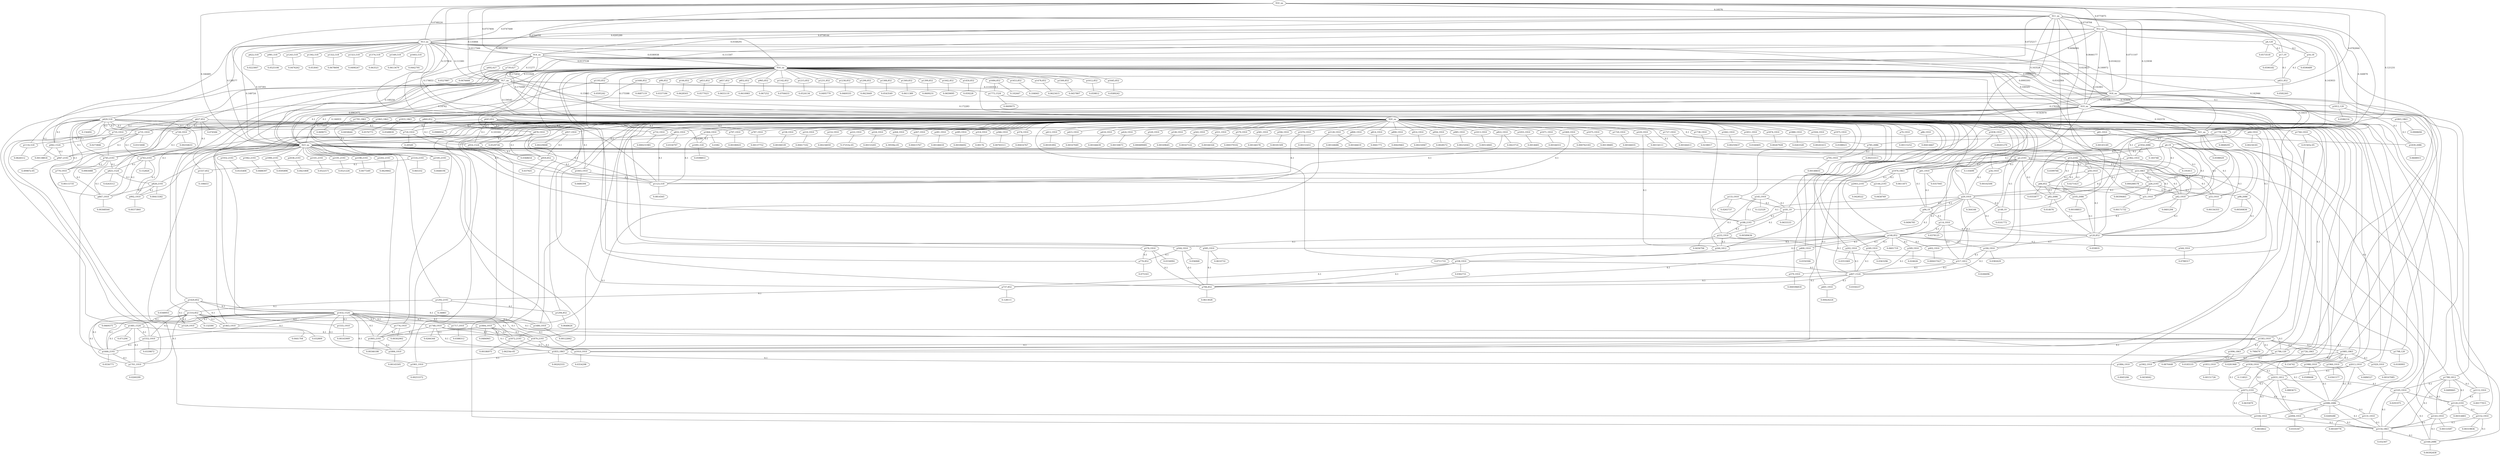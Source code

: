 graph {
	"p0,19" -- "c0"
	"c0" [ label="0.0598029", pos="16.0395,99.7361!"];
	"p0,19" -- "p2,2193" [label="0.1"]
	"p0,19" -- "p13,2193" [label="0.1"]
	"p0,19" -- "p23,1863" [label="0.1"]
	"p0,19" -- "p26,2193" [label="0.1"]
	"p0,19" -- "p29,1910" [label="0.1"]
	"p0,19" -- "p31,1910" [label="0.1"]
	"p0,19" -- "p33,1910" [label="0.1"]
	"p0,19" -- "p42,1910" [label="0.1"]
	"p2,2193" -- "c6"
	"c6" [ label="0.135699", pos="11.4058,97.6792!"];
	"p2,2193" -- "p23,1863" [label="0.1"]
	"p2,2193" -- "p29,1910" [label="0.1"]
	"p2,2193" -- "p31,1910" [label="0.1"]
	"p2,2193" -- "p33,1910" [label="0.1"]
	"p2,2193" -- "p34,1910" [label="0.1"]
	"p2,2193" -- "p42,1910" [label="0.1"]
	"p2,2193" -- "p61,1910" [label="0.1"]
	"p2,2193" -- "p94,19" [label="0.1"]
	"p2,2193" -- "p148,19" [label="0.1"]
	"p4,120" -- "c14"
	"c14" [ label="0.0573518", pos="54.2854,99.4523!"];
	"p4,120" -- "p16,18" [label="0.1"]
	"p4,120" -- "p17,19" [label="0.1"]
	"p13,2193" -- "c20"
	"c20" [ label="0.0399766", pos="17.2754,97.8716!"];
	"p13,2193" -- "p23,1863" [label="0.1"]
	"p13,2193" -- "p31,1910" [label="0.1"]
	"p13,2193" -- "p42,1910" [label="0.1"]
	"p13,2193" -- "p59,1910" [label="0.1"]
	"p13,2193" -- "p66,852" [label="0.1"]
	"p13,2193" -- "p82,2086" [label="0.1"]
	"p13,2193" -- "p105,2086" [label="0.1"]
	"p16,18" -- "c21"
	"c21" [ label="0.0590489", pos="61.9376,90.3952!"];
	"p16,18" -- "p451,852" [label="0.1"]
	"p17,19" -- "c29"
	"c29" [ label="0.0590182", pos="46.485,90.515!"];
	"p17,19" -- "p451,852" [label="0.1"]
	"p23,1863" -- "c36"
	"c36" [ label="0.000288578", pos="15.4914,99.0573!"];
	"p23,1863" -- "p26,2193" [label="0.1"]
	"p23,1863" -- "p29,1910" [label="0.1"]
	"p23,1863" -- "p31,1910" [label="0.1"]
	"p23,1863" -- "p33,1910" [label="0.1"]
	"p23,1863" -- "p42,1910" [label="0.1"]
	"p26,2193" -- "c37"
	"c37" [ label="0.00394461", pos="15.1992,98.7934!"];
	"p26,2193" -- "p29,1910" [label="0.1"]
	"p26,2193" -- "p31,1910" [label="0.1"]
	"p26,2193" -- "p33,1910" [label="0.1"]
	"p26,2193" -- "p42,1910" [label="0.1"]
	"p29,1910" -- "c38"
	"c38" [ label="0.564166", pos="7.18179,92.462!"];
	"p29,1910" -- "p94,19" [label="0.1"]
	"p29,1910" -- "p120,852" [label="0.1"]
	"p29,1910" -- "p146,852" [label="0.1"]
	"p29,1910" -- "p148,19" [label="0.1"]
	"p29,1910" -- "p181,19" [label="0.1"]
	"p29,1910" -- "p188,2193" [label="0.1"]
	"p29,1910" -- "p244,1812" [label="0.1"]
	"p29,1910" -- "p317,1812" [label="0.1"]
	"p31,1910" -- "c45"
	"c45" [ label="0.00171732", pos="15.6742,98.3597!"];
	"p33,1910" -- "c46"
	"c46" [ label="0.00156355", pos="14.5781,98.1335!"];
	"p34,1910" -- "c47"
	"c47" [ label="0.00102506", pos="13.4381,97.9186!"];
	"p42,1910" -- "c48"
	"c48" [ label="0.0401294", pos="15.1097,96.7534!"];
	"p42,1910" -- "p120,852" [label="0.1"]
	"p42,1910" -- "p146,852" [label="0.1"]
	"p59,1910" -- "c49"
	"c49" [ label="0.0271423", pos="16.1513,95.9276!"];
	"p59,1910" -- "p66,852" [label="0.1"]
	"p59,1910" -- "p120,852" [label="0.1"]
	"p61,1910" -- "c50"
	"c50" [ label="0.0357045", pos="9.09263,95.6397!"];
	"p61,1910" -- "p94,19" [label="0.1"]
	"p64,1910" -- "c51"
	"c51" [ label="0.00234181", pos="15.3563,96.0973!"];
	"p64,1910" -- "p120,852" [label="0.1"]
	"p66,852" -- "c52"
	"c52" [ label="0.0355877", pos="19.7313,96.1707!"];
	"p66,852" -- "p82,2086" [label="0.1"]
	"p66,852" -- "p98,2086" [label="0.1"]
	"p66,852" -- "p105,2086" [label="0.1"]
	"p70,1910" -- "c59"
	"c59" [ label="0.00115252", pos="12.7147,96.1821!"];
	"p81,1910" -- "c60"
	"c60" [ label="0.00145149", pos="13.4663,95.8953!"];
	"p81,1910" -- "p120,852" [label="0.1"]
	"p82,2086" -- "c61"
	"c61" [ label="0.014076", pos="17.7202,95.6511!"];
	"p82,2086" -- "p120,852" [label="0.1"]
	"p86,1910" -- "c62"
	"c62" [ label="0.00414667", pos="11.1802,95.5882!"];
	"p90,852" -- "c63"
	"c63" [ label="0.0337184", pos="21.4779,95.4977!"];
	"p94,19" -- "c72"
	"c72" [ label="0.0496785", pos="7.44564,94.9418!"];
	"p94,19" -- "p114,1910" [label="0.1"]
	"p98,2086" -- "c78"
	"c78" [ label="0.00500836", pos="19.4556,95.4751!"];
	"p98,2086" -- "p120,852" [label="0.1"]
	"p105,2086" -- "c79"
	"c79" [ label="0.00108853", pos="17.5375,95.362!"];
	"p105,2086" -- "p120,852" [label="0.1"]
	"p114,1910" -- "c82"
	"c82" [ label="0.0378125", pos="6.54161,89.8651!"];
	"p114,1910" -- "p120,852" [label="0.1"]
	"p114,1910" -- "p146,852" [label="0.1"]
	"p114,1910" -- "p317,1812" [label="0.1"]
	"p120,852" -- "c83"
	"c83" [ label="0.059835", pos="24.7085,94.5135!"];
	"p120,852" -- "p184,1910" [label="0.1"]
	"p133,1910" -- "c91"
	"c91" [ label="0.0265737", pos="4.92725,93.9004!"];
	"p133,1910" -- "p181,19" [label="0.1"]
	"p133,1910" -- "p188,2193" [label="0.1"]
	"p144,852" -- "c96"
	"c96" [ label="0.0628503", pos="36.7786,88.1247!"];
	"p145,1910" -- "c103"
	"c103" [ label="0.122529", pos="2.72328,92.3506!"];
	"p145,1910" -- "p181,19" [label="0.1"]
	"p145,1910" -- "p188,2193" [label="0.1"]
	"p145,1910" -- "p244,1812" [label="0.1"]
	"p146,852" -- "c104"
	"c104" [ label="0.0601719", pos="12.9675,79.1498!"];
	"p146,852" -- "p184,1910" [label="0.1"]
	"p146,852" -- "p202,1910" [label="0.1"]
	"p146,852" -- "p249,1910" [label="0.1"]
	"p146,852" -- "p309,1910" [label="0.1"]
	"p146,852" -- "p338,1910" [label="0.1"]
	"p146,852" -- "p400,1910" [label="0.1"]
	"p146,852" -- "p402,1910" [label="0.1"]
	"p146,852" -- "p504,1910" [label="0.1"]
	"p146,852" -- "p544,1910" [label="0.1"]
	"p146,852" -- "p585,1910" [label="0.1"]
	"p148,19" -- "c114"
	"c114" [ label="0.0101772", pos="7.71964,94.0368!"];
	"p158,1910" -- "c119"
	"c119" [ label="0.00184539", pos="11.1005,93.5829!"];
	"p181,19" -- "c120"
	"c120" [ label="0.0655533", pos="5.77281,93.0242!"];
	"p181,19" -- "p188,2193" [label="0.1"]
	"p181,19" -- "p233,1910" [label="0.1"]
	"p184,1910" -- "c127"
	"c127" [ label="0.0382629", pos="6.49983,87.8874!"];
	"p184,1910" -- "p317,1812" [label="0.1"]
	"p184,1910" -- "p407,1524" [label="0.1"]
	"p188,2193" -- "c134"
	"c134" [ label="0.00589636", pos="5.3222,92.4836!"];
	"p188,2193" -- "p233,1910" [label="0.1"]
	"p202,1910" -- "c136"
	"c136" [ label="0.0351069", pos="6.96671,86.4734!"];
	"p202,1910" -- "p407,1524" [label="0.1"]
	"p210,1910" -- "c137"
	"c137" [ label="0.00417102", pos="10.7212,91.3037!"];
	"p214,1910" -- "c138"
	"c138" [ label="0.00234059", pos="8.77974,91.233!"];
	"p222,1910" -- "c139"
	"c139" [ label="9.37253e-05", pos="4.56449,90.7482!"];
	"p224,1910" -- "c140"
	"c140" [ label="0.00153205", pos="6.53549,90.8371!"];
	"p229,1910" -- "c141"
	"c141" [ label="0.00154111", pos="2.35664,90.4034!"];
	"p229,1910" -- "p244,1812" [label="0.1"]
	"p233,1910" -- "c142"
	"c142" [ label="0.0436794", pos="2.22721,89.2245!"];
	"p233,1910" -- "p244,1812" [label="0.1"]
	"p233,1910" -- "p317,1812" [label="0.1"]
	"p244,1812" -- "c144"
	"c144" [ label="0.0711733", pos="0.674823,88.5346!"];
	"p249,1910" -- "c152"
	"c152" [ label="0.0363296", pos="7.30289,84.9086!"];
	"p249,1910" -- "p407,1524" [label="0.1"]
	"p264,1910" -- "c154"
	"c154" [ label="6.39594e-05", pos="8.40622,88.9575!"];
	"p267,1910" -- "c155"
	"c155" [ label="0.00415767", pos="6.45132,88.8251!"];
	"p281,1910" -- "c156"
	"c156" [ label="0.00146618", pos="4.24492,88.4307!"];
	"p285,1910" -- "c157"
	"c157" [ label="0.00184692", pos="2.27195,88.3176!"];
	"p309,1910" -- "c158"
	"c158" [ label="0.024626", pos="7.33792,83.0277!"];
	"p309,1910" -- "p407,1524" [label="0.1"]
	"p314,1910" -- "c160"
	"c160" [ label="0.00176", pos="10.225,87.1364!"];
	"p317,1812" -- "c162"
	"c162" [ label="0.0246696", pos="0.292345,84.8751!"];
	"p317,1812" -- "p379,1910" [label="0.1"]
	"p317,1812" -- "p407,1524" [label="0.1"]
	"p338,1910" -- "c168"
	"c168" [ label="0.0362731", pos="7.84857,81.6545!"];
	"p338,1910" -- "p407,1524" [label="0.1"]
	"p338,1910" -- "p706,852" [label="0.1"]
	"p338,1910" -- "p737,852" [label="0.1"]
	"p366,1910" -- "c169"
	"c169" [ label="0.00765511", pos="5.9981,84.584!"];
	"p374,1910" -- "c170"
	"c170" [ label="0.00416767", pos="3.87063,84.2336!"];
	"p379,1910" -- "c172"
	"c172" [ label="0.000596818", pos="1.8634,84.0837!"];
	"p400,1910" -- "c173"
	"c173" [ label="0.0350306", pos="8.60764,80.5111!"];
	"p400,1910" -- "p706,852" [label="0.1"]
	"p402,1910" -- "c174"
	"c174" [ label="0.000437427", pos="12.104,83.1286!"];
	"p407,1524" -- "c176"
	"c176" [ label="0.0350237", pos="1.31593,79.7262!"];
	"p407,1524" -- "p601,1910" [label="0.1"]
	"p407,1524" -- "p706,852" [label="0.1"]
	"p407,1524" -- "p737,852" [label="0.1"]
	"p412,1910" -- "c177"
	"c177" [ label="0.00181892", pos="9.88922,82.7425!"];
	"p415,1910" -- "c178"
	"c178" [ label="0.00167049", pos="7.76236,82.538!"];
	"p418,1910" -- "c179"
	"c179" [ label="0.00166639", pos="5.80934,82.4095!"];
	"p424,1910" -- "c180"
	"c180" [ label="0.00150673", pos="3.78157,82.2285!"];
	"p451,852" -- "c181"
	"c181" [ label="0.0582265", pos="66.493,81.4359!"];
	"p453,852" -- "c188"
	"c188" [ label="0.0577023", pos="96.7552,64.0073!"];
	"p492,627" -- "c200"
	"c200" [ label="0.0527887", pos="23.9819,81.2168!"];
	"p504,1910" -- "c207"
	"c207" [ label="0.036068", pos="9.00966,79.0303!"];
	"p504,1910" -- "p706,852" [label="0.1"]
	"p504,1910" -- "p776,852" [label="0.1"]
	"p520,1910" -- "c208"
	"c208" [ label="0.000489085", pos="9.77876,80.7773!"];
	"p538,1910" -- "c209"
	"c209" [ label="0.00169645", pos="7.53872,80.4047!"];
	"p542,1910" -- "c210"
	"c210" [ label="0.00167122", pos="5.56023,80.2859!"];
	"p544,1910" -- "c212"
	"c212" [ label="0.0788317", pos="11.8181,79.9796!"];
	"p551,1910" -- "c219"
	"c219" [ label="0.00166326", pos="3.39794,79.9208!"];
	"p576,1910" -- "c220"
	"c220" [ label="0.0334992", pos="9.59486,77.7287!"];
	"p576,1910" -- "p706,852" [label="0.1"]
	"p576,1910" -- "p776,852" [label="0.1"]
	"p579,1910" -- "c221"
	"c221" [ label="0.000379102", pos="9.4447,78.5162!"];
	"p581,1910" -- "c222"
	"c222" [ label="0.00146578", pos="7.48335,78.4245!"];
	"p585,1910" -- "c224"
	"c224" [ label="0.0610732", pos="11.5622,77.8195!"];
	"p585,1910" -- "p706,852" [label="0.1"]
	"p594,1910" -- "c231"
	"c231" [ label="0.00181509", pos="5.2202,78.0543!"];
	"p601,1910" -- "c232"
	"c232" [ label="0.00424224", pos="3.32943,77.9129!"];
	"p620,518" -- "c236"
	"c236" [ label="0.156492", pos="60.7382,71.6645!"];
	"p620,518" -- "p718,1910" [label="0.1"]
	"p620,518" -- "p728,1910" [label="0.1"]
	"p620,518" -- "p731,1910" [label="0.1"]
	"p620,518" -- "p735,1910" [label="0.1"]
	"p620,518" -- "p745,2193" [label="0.1"]
	"p620,518" -- "p779,1910" [label="0.1"]
	"p620,518" -- "p785,2086" [label="0.1"]
	"p620,518" -- "p795,1910" [label="0.1"]
	"p620,518" -- "p847,1910" [label="0.1"]
	"p620,518" -- "p902,1910" [label="0.1"]
	"p620,518" -- "p942,1524" [label="0.1"]
	"p620,518" -- "p947,2193" [label="0.1"]
	"p622,518" -- "c242"
	"c242" [ label="0.0223007", pos="60.8879,77.283!"];
	"p627,852" -- "c249"
	"c249" [ label="0.074584", pos="69.4964,77.0838!"];
	"p627,852" -- "p718,1910" [label="0.1"]
	"p627,852" -- "p728,1910" [label="0.1"]
	"p627,852" -- "p731,1910" [label="0.1"]
	"p627,852" -- "p732,1910" [label="0.1"]
	"p627,852" -- "p735,1910" [label="0.1"]
	"p627,852" -- "p743,2193" [label="0.1"]
	"p627,852" -- "p745,2193" [label="0.1"]
	"p643,852" -- "c257"
	"c257" [ label="0.0988954", pos="74.5185,73.4636!"];
	"p643,852" -- "p718,1910" [label="0.1"]
	"p643,852" -- "p787,1910" [label="0.1"]
	"p643,852" -- "p797,1910" [label="0.1"]
	"p643,852" -- "p832,1910" [label="0.1"]
	"p643,852" -- "p878,1910" [label="0.1"]
	"p643,852" -- "p916,1524" [label="0.1"]
	"p643,852" -- "p957,1910" [label="0.1"]
	"p643,852" -- "p1003,1910" [label="0.1"]
	"p657,852" -- "c268"
	"c268" [ label="0.0655119", pos="47.8811,64.9333!"];
	"p706,852" -- "c280"
	"c280" [ label="0.0613028", pos="7.76685,76.0098!"];
	"p718,1910" -- "c287"
	"c287" [ label="0.20549", pos="68.1163,71.6286!"];
	"p718,1910" -- "p1123,518" [label="0.1"]
	"p728,1910" -- "c289"
	"c289" [ label="0.00250633", pos="63.0892,76.0181!"];
	"p728,1910" -- "p745,2193" [label="0.1"]
	"p731,1910" -- "c291"
	"c291" [ label="0.0315008", pos="65.0893,72.355!"];
	"p731,1910" -- "p743,2193" [label="0.1"]
	"p731,1910" -- "p942,1524" [label="0.1"]
	"p731,1910" -- "p947,2193" [label="0.1"]
	"p732,1910" -- "c292"
	"c292" [ label="0.000231981", pos="69.8681,76.115!"];
	"p735,1910" -- "c294"
	"c294" [ label="0.0273846", pos="66.0909,71.4954!"];
	"p735,1910" -- "p1116,518" [label="0.1"]
	"p737,852" -- "c295"
	"c295" [ label="0.128111", pos="3.59404,67.1442!"];
	"p737,852" -- "p1292,2193" [label="0.1"]
	"p739,627" -- "c302"
	"c302" [ label="0.0476666", pos="21.2629,72.9469!"];
	"p743,2193" -- "c310"
	"c310" [ label="0.152826", pos="65.3482,74.5094!"];
	"p743,2193" -- "p825,1524" [label="0.1"]
	"p743,2193" -- "p847,1910" [label="0.1"]
	"p743,2193" -- "p902,1910" [label="0.1"]
	"p745,2193" -- "c311"
	"c311" [ label="0.0903088", pos="63.9816,75.0509!"];
	"p745,2193" -- "p779,1910" [label="0.1"]
	"p745,2193" -- "p825,1524" [label="0.1"]
	"p745,2193" -- "p847,1910" [label="0.1"]
	"p776,852" -- "c312"
	"c312" [ label="0.075163", pos="7.85877,69.4957!"];
	"p779,1910" -- "c319"
	"c319" [ label="0.00115735", pos="63.3176,75.3142!"];
	"p785,2086" -- "c320"
	"c320" [ label="0.00253313", pos="61.4751,75.1939!"];
	"p785,2086" -- "p795,1910" [label="0.1"]
	"p787,1910" -- "c321"
	"c321" [ label="0.00137752", pos="73.4016,75.1508!"];
	"p795,1910" -- "c322"
	"c322" [ label="0.00148655", pos="61.7319,74.638!"];
	"p797,1910" -- "c323"
	"c323" [ label="0.00180025", pos="73.5164,74.499!"];
	"p800,1910" -- "c325"
	"c325" [ label="0.00144686", pos="71.6047,74.3418!"];
	"p814,1910" -- "c326"
	"c326" [ label="0.0041771", pos="67.4434,73.8253!"];
	"p822,1910" -- "c330"
	"c330" [ label="0.0423714", pos="68.369,70.041!"];
	"p822,1910" -- "p1123,518" [label="0.1"]
	"p825,1524" -- "c332"
	"c332" [ label="0.0243512", pos="62.7513,73.6425!"];
	"p825,1524" -- "p828,2193" [label="0.1"]
	"p825,1524" -- "p847,1910" [label="0.1"]
	"p828,2193" -- "c333"
	"c333" [ label="0.00415582", pos="62.8791,73.454!"];
	"p828,2193" -- "p847,1910" [label="0.1"]
	"p828,2193" -- "p902,1910" [label="0.1"]
	"p832,1910" -- "c334"
	"c334" [ label="0.0334797", pos="70.331,70.0867!"];
	"p832,1910" -- "p916,1524" [label="0.1"]
	"p832,1910" -- "p1123,518" [label="0.1"]
	"p847,1910" -- "c336"
	"c336" [ label="0.00368564", pos="61.9511,72.7602!"];
	"p852,852" -- "c337"
	"c337" [ label="0.0610983", pos="91.5936,72.5498!"];
	"p860,852" -- "c345"
	"c345" [ label="0.0548839", pos="78.9865,72.4941!"];
	"p860,852" -- "p878,1910" [label="0.1"]
	"p860,852" -- "p916,1524" [label="0.1"]
	"p878,1910" -- "c352"
	"c352" [ label="0.0529726", pos="72.0276,69.904!"];
	"p878,1910" -- "p916,1524" [label="0.1"]
	"p878,1910" -- "p959,852" [label="0.1"]
	"p878,1910" -- "p1123,518" [label="0.1"]
	"p890,1910" -- "c353"
	"c353" [ label="0.00429461", pos="71.4353,72.1102!"];
	"p902,1910" -- "c354"
	"c354" [ label="0.00373841", pos="63.0116,72.0871!"];
	"p914,1910" -- "c355"
	"c355" [ label="0.00216947", pos="69.2974,71.8577!"];
	"p916,1524" -- "c356"
	"c356" [ label="0.0368654", pos="74.1898,71.6117!"];
	"p916,1524" -- "p959,852" [label="0.1"]
	"p942,1524" -- "c358"
	"c358" [ label="0.00138818", pos="61.4908,70.5128!"];
	"p942,1524" -- "p947,2193" [label="0.1"]
	"p947,2193" -- "c359"
	"c359" [ label="4.49987e-05", pos="61.4031,70.3619!"];
	"p956,1910" -- "c360"
	"c360" [ label="0.0028572", pos="69.4776,69.8265!"];
	"p957,1910" -- "c361"
	"c361" [ label="0.00229008", pos="73.0217,70.0679!"];
	"p957,1910" -- "p959,852" [label="0.1"]
	"p959,852" -- "c363"
	"c363" [ label="0.037925", pos="74.2967,69.7775!"];
	"p959,852" -- "p1003,1910" [label="0.1"]
	"p965,852" -- "c367"
	"c367" [ label="0.067252", pos="10.4788,69.6355!"];
	"p981,518" -- "c374"
	"c374" [ label="0.0525106", pos="85.0344,69.5663!"];
	"p985,1910" -- "c381"
	"c381" [ label="0.00232043", pos="65.0987,69.5324!"];
	"p1003,1910" -- "c382"
	"c382" [ label="0.0480394", pos="71.8266,67.8789!"];
	"p1003,1910" -- "p1123,518" [label="0.1"]
	"p1013,1910" -- "c384"
	"c384" [ label="0.00514845", pos="62.733,69.1742!"];
	"p1055,1910" -- "c385"
	"c385" [ label="0.0014683", pos="73.0794,68.1818!"];
	"p1064,1910" -- "c386"
	"c386" [ label="0.0382", pos="72.9997,67.1515!"];
	"p1064,1910" -- "p1091,518" [label="0.1"]
	"p1064,1910" -- "p1123,518" [label="0.1"]
	"p1069,1910" -- "c387"
	"c387" [ label="0.000762183", pos="64.6804,67.2511!"];
	"p1069,1910" -- "p1123,518" [label="0.1"]
	"p1070,1910" -- "c388"
	"c388" [ label="0.00151651", pos="66.6668,67.3328!"];
	"p1070,1910" -- "p1123,518" [label="0.1"]
	"p1071,1910" -- "c389"
	"c389" [ label="0.00166551", pos="68.6154,67.3642!"];
	"p1075,1910" -- "c390"
	"c390" [ label="0.00138485", pos="62.4773,66.814!"];
	"p1091,518" -- "c391"
	"c391" [ label="0.0598853", pos="74.6499,64.1249!"];
	"p1116,518" -- "c398"
	"c398" [ label="0.0626512", pos="58.2321,65.4494!"];
	"p1123,518" -- "c406"
	"c406" [ label="0.0814565", pos="68.9751,65.5061!"];
	"p1142,852" -- "c420"
	"c420" [ label="0.0704433", pos="33.641,65.355!"];
	"p1193,852" -- "c427"
	"c427" [ label="0.0595242", pos="17.9259,57.4356!"];
	"p1193,852" -- "p1516,2193" [label="0.1"]
	"p1215,852" -- "c434"
	"c434" [ label="0.0524134", pos="10.4942,63.5418!"];
	"p1231,852" -- "c441"
	"c441" [ label="0.0495779", pos="85.119,62.2229!"];
	"p1238,852" -- "c448"
	"c448" [ label="0.0469335", pos="94.8466,62.2471!"];
	"p1243,518" -- "c455"
	"c455" [ label="0.0476262", pos="75.8427,62.0788!"];
	"p1290,852" -- "c462"
	"c462" [ label="0.0623649", pos="60.6813,56.7822!"];
	"p1292,2193" -- "c474"
	"c474" [ label="0.34883", pos="3.83638,58.635!"];
	"p1292,2193" -- "p1294,852" [label="0.1"]
	"p1292,2193" -- "p1314,852" [label="0.1"]
	"p1294,852" -- "c475"
	"c475" [ label="0.0648626", pos="8.85359,58.4546!"];
	"p1302,518" -- "c482"
	"c482" [ label="0.053041", pos="71.8713,58.1619!"];
	"p1308,852" -- "c489"
	"c489" [ label="0.0543549", pos="13.1354,54.9573!"];
	"p1314,852" -- "c501"
	"c501" [ label="0.132584", pos="4.97075,52.1346!"];
	"p1314,852" -- "p1463,1910" [label="0.1"]
	"p1314,852" -- "p1480,1910" [label="0.1"]
	"p1314,852" -- "p1481,1524" [label="0.1"]
	"p1314,852" -- "p1529,1910" [label="0.1"]
	"p1314,852" -- "p1552,1910" [label="0.1"]
	"p1314,852" -- "p1583,1910" [label="0.1"]
	"p1314,852" -- "p1666,2193" [label="0.1"]
	"p1314,852" -- "p1701,1910" [label="0.1"]
	"p1322,518" -- "c514"
	"c514" [ label="0.0678694", pos="68.7854,57.1103!"];
	"p1323,518" -- "c521"
	"c521" [ label="0.0490247", pos="74.7651,52.5626!"];
	"p1369,852" -- "c528"
	"c528" [ label="0.0611389", pos="54.3815,52.4513!"];
	"p1374,518" -- "c535"
	"c535" [ label="0.063521", pos="71.7066,52.4455!"];
	"p1399,852" -- "c542"
	"c542" [ label="0.0609231", pos="51.9624,49.3225!"];
	"p1420,852" -- "c549"
	"c549" [ label="0.0348955", pos="2.96062,51.0377!"];
	"p1420,852" -- "p1432,1524" [label="0.1"]
	"p1420,852" -- "p1463,1910" [label="0.1"]
	"p1420,852" -- "p1480,1910" [label="0.1"]
	"p1420,852" -- "p1529,1910" [label="0.1"]
	"p1432,1524" -- "c556"
	"c556" [ label="0.0469375", pos="2.9157,44.0452!"];
	"p1432,1524" -- "p1463,1910" [label="0.1"]
	"p1432,1524" -- "p1529,1910" [label="0.1"]
	"p1432,1524" -- "p1552,1910" [label="0.1"]
	"p1432,1524" -- "p1555,1910" [label="0.1"]
	"p1432,1524" -- "p1666,2193" [label="0.1"]
	"p1432,1524" -- "p1701,1910" [label="0.1"]
	"p1432,1524" -- "p1717,1910" [label="0.1"]
	"p1432,1524" -- "p1748,1910" [label="0.1"]
	"p1432,1524" -- "p1774,1910" [label="0.1"]
	"p1432,1524" -- "p1804,1910" [label="0.1"]
	"p1432,1524" -- "p1805,2193" [label="0.1"]
	"p1432,1524" -- "p1806,1910" [label="0.1"]
	"p1432,1524" -- "p1872,2193" [label="0.1"]
	"p1432,1524" -- "p1879,2193" [label="0.1"]
	"p1432,1524" -- "p1901,1910" [label="0.1"]
	"p1432,1524" -- "p1910,1910" [label="0.1"]
	"p1442,852" -- "c563"
	"c563" [ label="0.0659095", pos="56.6733,50.1987!"];
	"p1446,852" -- "c570"
	"c570" [ label="0.0687119", pos="31.0884,50.0006!"];
	"p1446,852" -- "p1516,2193" [label="0.1"]
	"p1450,852" -- "c577"
	"c577" [ label="0.059228", pos="60.7883,48.6374!"];
	"p1453,852" -- "c584"
	"c584" [ label="0.104043", pos="43.5274,48.1554!"];
	"p1463,1910" -- "c592"
	"c592" [ label="0.032809", pos="2.5101,49.3552!"];
	"p1478,852" -- "c594"
	"c594" [ label="0.0623415", pos="56.1764,48.2921!"];
	"p1480,1910" -- "c607"
	"c607" [ label="0.00122842", pos="3.48319,49.4092!"];
	"p1481,1524" -- "c608"
	"c608" [ label="0.071294", pos="9.8559,47.8379!"];
	"p1481,1524" -- "p1552,1910" [label="0.1"]
	"p1481,1524" -- "p1583,1910" [label="0.1"]
	"p1481,1524" -- "p1666,2193" [label="0.1"]
	"p1481,1524" -- "p1701,1910" [label="0.1"]
	"p1500,852" -- "c611"
	"c611" [ label="0.0457807", pos="21.6239,48.0498!"];
	"p1516,2193" -- "c618"
	"c618" [ label="0.065332", pos="18.5744,48.2328!"];
	"p1516,2193" -- "p1557,852" [label="0.1"]
	"p1529,1910" -- "c619"
	"c619" [ label="0.0441704", pos="3.41359,48.3839!"];
	"p1549,518" -- "c620"
	"c620" [ label="0.0613479", pos="68.9601,47.495!"];
	"p1552,1910" -- "c627"
	"c627" [ label="0.0339872", pos="3.7949,46.8539!"];
	"p1552,1910" -- "p1666,2193" [label="0.1"]
	"p1555,1910" -- "c628"
	"c628" [ label="0.00165909", pos="3.39794,47.4547!"];
	"p1557,852" -- "c629"
	"c629" [ label="0.106653", pos="20.314,46.8296!"];
	"p1583,1910" -- "c636"
	"c636" [ label="0.798479", pos="10.5263,42.2047!"];
	"p1583,1910" -- "p1666,2193" [label="0.1"]
	"p1583,1910" -- "p1726,1863" [label="0.1"]
	"p1583,1910" -- "p1786,120" [label="0.1"]
	"p1583,1910" -- "p1798,120" [label="0.1"]
	"p1583,1910" -- "p1855,1863" [label="0.1"]
	"p1583,1910" -- "p1885,1863" [label="0.1"]
	"p1583,1910" -- "p1896,1863" [label="0.1"]
	"p1603,518" -- "c643"
	"c643" [ label="0.0442795", pos="74.3197,46.5728!"];
	"p1612,852" -- "c652"
	"c652" [ label="0.059812", pos="52.7597,46.4507!"];
	"p1645,852" -- "c660"
	"c660" [ label="0.0589242", pos="92.9546,46.3668!"];
	"p1666,2193" -- "c667"
	"c667" [ label="0.0556771", pos="4.14998,45.3557!"];
	"p1666,2193" -- "p1701,1910" [label="0.1"]
	"p1684,852" -- "c669"
	"c669" [ label="0.102447", pos="91.7159,43.7815!"];
	"p1684,852" -- "p1773,1524" [label="0.1"]
	"p1701,1910" -- "c682"
	"c682" [ label="0.0260299", pos="4.75664,44.0634!"];
	"p1717,1910" -- "c683"
	"c683" [ label="0.0388312", pos="5.44641,42.8884!"];
	"p1720,1910" -- "c684"
	"c684" [ label="0.00166035", pos="7.12464,43.7217!"];
	"p1726,1863" -- "c687"
	"c687" [ label="0.0281968", pos="12.2032,43.552!"];
	"p1727,1910" -- "c690"
	"c690" [ label="0.00166413", pos="4.93247,43.2692!"];
	"p1738,1910" -- "c691"
	"c691" [ label="0.0238017", pos="6.92734,42.5068!"];
	"p1748,1910" -- "c692"
	"c692" [ label="0.0266344", pos="7.31178,40.884!"];
	"p1748,1910" -- "p1786,120" [label="0.1"]
	"p1748,1910" -- "p1805,2193" [label="0.1"]
	"p1748,1910" -- "p1855,1863" [label="0.1"]
	"p1748,1910" -- "p1872,2193" [label="0.1"]
	"p1748,1910" -- "p1879,2193" [label="0.1"]
	"p1760,1910" -- "c699"
	"c699" [ label="4.01565e-05", pos="9.04281,41.7986!"];
	"p1760,1910" -- "p1786,120" [label="0.1"]
	"p1773,1524" -- "c700"
	"c700" [ label="0.0609075", pos="89.2863,40.5727!"];
	"p1773,1524" -- "p1812,120" [label="0.1"]
	"p1774,1910" -- "c701"
	"c701" [ label="0.00302902", pos="4.94934,41.2026!"];
	"p1774,1910" -- "p1805,2193" [label="0.1"]
	"p1778,1863" -- "c702"
	"c702" [ label="0.0848295", pos="31.3403,37.9099!"];
	"p1778,1863" -- "p1788,1812" [label="0.1"]
	"p1778,1863" -- "p1954,2086" [label="0.1"]
	"p1778,1863" -- "p1962,1910" [label="0.1"]
	"p1786,120" -- "c705"
	"c705" [ label="0.0185535", pos="9.33712,40.5773!"];
	"p1786,120" -- "p1853,1910" [label="0.1"]
	"p1788,1812" -- "c711"
	"c711" [ label="0.0489065", pos="21.719,35.1923!"];
	"p1788,1812" -- "p2105,1910" [label="0.1"]
	"p1788,1812" -- "p2112,1910" [label="0.1"]
	"p1788,1812" -- "p2120,2193" [label="0.1"]
	"p1788,1812" -- "p2143,1910" [label="0.1"]
	"p1788,1812" -- "p2154,1863" [label="0.1"]
	"p1795,1863" -- "c717"
	"c717" [ label="0.069073", pos="53.1302,37.152!"];
	"p1798,120" -- "c725"
	"c725" [ label="0.0100993", pos="9.26201,40.2148!"];
	"p1803,1863" -- "c731"
	"c731" [ label="0.0908694", pos="70.1071,38.4528!"];
	"p1803,1863" -- "p1839,2086" [label="0.1"]
	"p1804,1910" -- "c733"
	"c733" [ label="0.0484965", pos="4.91139,39.5405!"];
	"p1804,1910" -- "p1805,2193" [label="0.1"]
	"p1804,1910" -- "p1855,1863" [label="0.1"]
	"p1804,1910" -- "p1872,2193" [label="0.1"]
	"p1804,1910" -- "p1879,2193" [label="0.1"]
	"p1805,2193" -- "c734"
	"c734" [ label="0.00346186", pos="5.2202,40.0453!"];
	"p1805,2193" -- "p1806,1910" [label="0.1"]
	"p1806,1910" -- "c735"
	"c735" [ label="0.00145505", pos="5.2065,39.9321!"];
	"p1812,120" -- "c736"
	"c736" [ label="0.0586216", pos="82.1347,39.7354!"];
	"p1812,120" -- "p1839,2086" [label="0.1"]
	"p1833,1863" -- "c742"
	"c742" [ label="0.0576773", pos="64.8667,37.0014!"];
	"p1838,1910" -- "c744"
	"c744" [ label="0.00201279", pos="6.89546,39.4488!"];
	"p1838,1910" -- "p1855,1863" [label="0.1"]
	"p1839,2086" -- "c745"
	"c745" [ label="0.0608915", pos="75.6695,38.1302!"];
	"p1842,1910" -- "c746"
	"c746" [ label="0.00259437", pos="11.6343,39.221!"];
	"p1851,1910" -- "c747"
	"c747" [ label="0.0160405", pos="9.15363,37.1568!"];
	"p1853,1910" -- "c748"
	"c748" [ label="0.00151726", pos="8.9097,38.7686!"];
	"p1855,1863" -- "c750"
	"c750" [ label="0.00202555", pos="7.08808,38.7254!"];
	"p1855,1863" -- "p1884,1910" [label="0.1"]
	"p1855,1863" -- "p1901,1910" [label="0.1"]
	"p1863,1863" -- "c751"
	"c751" [ label="0.0450644", pos="45.3067,32.7113!"];
	"p1863,1863" -- "p2185,2193" [label="0.1"]
	"p1872,2193" -- "c759"
	"c759" [ label="0.00186975", pos="5.80933,38.081!"];
	"p1872,2193" -- "p1910,1910" [label="0.1"]
	"p1874,1910" -- "c760"
	"c760" [ label="0.00267928", pos="12.7346,38.0913!"];
	"p1879,2193" -- "c761"
	"c761" [ label="2.06254e-05", pos="5.53532,37.9807!"];
	"p1879,2193" -- "p1910,1910" [label="0.1"]
	"p1880,1910" -- "c763"
	"c763" [ label="0.0263328", pos="10.5527,36.5582!"];
	"p1884,1910" -- "c765"
	"c765" [ label="0.0045206", pos="8.53312,37.6866!"];
	"p1885,1863" -- "c766"
	"c766" [ label="0.154742", pos="14.2363,36.8805!"];
	"p1885,1863" -- "p1902,1910" [label="0.1"]
	"p1885,1863" -- "p1929,1910" [label="0.1"]
	"p1885,1863" -- "p1930,1910" [label="0.1"]
	"p1885,1863" -- "p1960,1910" [label="0.1"]
	"p1885,1863" -- "p1988,1910" [label="0.1"]
	"p1896,1863" -- "c774"
	"c774" [ label="0.0870448", pos="14.6329,37.6244!"];
	"p1896,1863" -- "p1902,1910" [label="0.1"]
	"p1901,1910" -- "c776"
	"c776" [ label="0.00253372", pos="6.87496,36.9972!"];
	"p1902,1910" -- "c777"
	"c777" [ label="0.0434042", pos="12.4462,36.6515!"];
	"p1910,1910" -- "c778"
	"c778" [ label="0.0354298", pos="8.07972,34.5157!"];
	"p1910,1910" -- "p2086,2086" [label="0.1"]
	"p1926,1910" -- "c779"
	"c779" [ label="0.00241615", pos="10.5382,35.8274!"];
	"p1929,1910" -- "c780"
	"c780" [ label="0.00167085", pos="12.4102,35.7717!"];
	"p1930,1910" -- "c782"
	"c782" [ label="0.114021", pos="15.362,34.1228!"];
	"p1930,1910" -- "p2031,1812" [label="0.1"]
	"p1930,1910" -- "p2072,2193" [label="0.1"]
	"p1932,2193" -- "c790"
	"c790" [ label="0.0535406", pos="27.1739,33.8037!"];
	"p1942,2193" -- "c799"
	"c799" [ label="0.0488397", pos="31.2057,33.8858!"];
	"p1954,2086" -- "c806"
	"c806" [ label="0.183748", pos="41.0121,35.1904!"];
	"p1954,2086" -- "p1962,1910" [label="0.1"]
	"p1954,2086" -- "p1970,1863" [label="0.1"]
	"p1960,1910" -- "c807"
	"c807" [ label="0.0361577", pos="11.7802,34.0616!"];
	"p1960,1910" -- "p2086,2086" [label="0.1"]
	"p1962,1910" -- "c808"
	"c808" [ label="0.191813", pos="41.1035,35.0781!"];
	"p1962,1910" -- "p1970,1863" [label="0.1"]
	"p1970,1863" -- "c809"
	"c809" [ label="0.0611871", pos="40.7936,32.3583!"];
	"p1970,1863" -- "p2003,2193" [label="0.1"]
	"p1970,1863" -- "p2144,2193" [label="0.1"]
	"p1975,1910" -- "c811"
	"c811" [ label="0.0188023", pos="10.2517,34.3825!"];
	"p1988,1910" -- "c813"
	"c813" [ label="0.0588608", pos="12.9274,33.4267!"];
	"p1988,1910" -- "p2086,2086" [label="0.1"]
	"p1990,2193" -- "c816"
	"c816" [ label="0.0595896", pos="29.3378,30.1559!"];
	"p2003,2193" -- "c822"
	"c822" [ label="0.0428522", pos="37.0608,31.3383!"];
	"p2013,1910" -- "c826"
	"c826" [ label="0.0486527", pos="14.2289,32.818!"];
	"p2013,1910" -- "p2031,1812" [label="0.1"]
	"p2013,1910" -- "p2072,2193" [label="0.1"]
	"p2013,1910" -- "p2086,2086" [label="0.1"]
	"p2031,1812" -- "c828"
	"c828" [ label="0.0883673", pos="19.313,32.714!"];
	"p2031,1812" -- "p2072,2193" [label="0.1"]
	"p2031,1812" -- "p2094,1910" [label="0.1"]
	"p2031,1812" -- "p2104,1910" [label="0.1"]
	"p2031,1812" -- "p2105,1910" [label="0.1"]
	"p2038,2193" -- "c834"
	"c834" [ label="0.0421808", pos="28.1593,31.8347!"];
	"p2072,2193" -- "c835"
	"c835" [ label="0.0635879", pos="15.1361,31.8181!"];
	"p2072,2193" -- "p2086,2086" [label="0.1"]
	"p2072,2193" -- "p2104,1910" [label="0.1"]
	"p2086,2086" -- "c836"
	"c836" [ label="0.0269288", pos="13.0773,30.6181!"];
	"p2086,2086" -- "p2094,1910" [label="0.1"]
	"p2086,2086" -- "p2104,1910" [label="0.1"]
	"p2086,2086" -- "p2131,1910" [label="0.1"]
	"p2086,2086" -- "p2154,1863" [label="0.1"]
	"p2094,1910" -- "c837"
	"c837" [ label="0.0335347", pos="17.8631,30.7559!"];
	"p2094,1910" -- "p2154,1863" [label="0.1"]
	"p2101,2193" -- "c839"
	"c839" [ label="0.0522571", pos="25.0509,30.0453!"];
	"p2104,1910" -- "c851"
	"c851" [ label="0.0416822", pos="16.003,30.7975!"];
	"p2104,1910" -- "p2154,1863" [label="0.1"]
	"p2105,1910" -- "c852"
	"c852" [ label="0.0291975", pos="19.4773,30.4772!"];
	"p2105,1910" -- "p2120,2193" [label="0.1"]
	"p2105,1910" -- "p2154,1863" [label="0.1"]
	"p2105,1910" -- "p2160,2086" [label="0.1"]
	"p2112,1910" -- "c853"
	"c853" [ label="0.00177915", pos="20.3574,30.4093!"];
	"p2112,1910" -- "p2120,2193" [label="0.1"]
	"p2120,2193" -- "c854"
	"c854" [ label="0.00314801", pos="21.1303,30.2665!"];
	"p2120,2193" -- "p2143,1910" [label="0.1"]
	"p2120,2193" -- "p2152,1910" [label="0.1"]
	"p2128,1910" -- "c855"
	"c855" [ label="0.00166619", pos="18.0856,30.0339!"];
	"p2128,1910" -- "p2154,1863" [label="0.1"]
	"p2131,1910" -- "c856"
	"c856" [ label="0.00169776", pos="16.0882,29.9522!"];
	"p2131,1910" -- "p2154,1863" [label="0.1"]
	"p2143,1910" -- "c857"
	"c857" [ label="0.00153587", pos="20.5517,29.638!"];
	"p2143,1910" -- "p2154,1863" [label="0.1"]
	"p2143,1910" -- "p2160,2086" [label="0.1"]
	"p2144,2193" -- "c859"
	"c859" [ label="0.0458769", pos="39.3812,29.2649!"];
	"p2152,1910" -- "c867"
	"c867" [ label="0.00319836", pos="20.0486,29.1546!"];
	"p2152,1910" -- "p2154,1863" [label="0.1"]
	"p2152,1910" -- "p2160,2086" [label="0.1"]
	"p2154,1863" -- "c871"
	"c871" [ label="0.032307", pos="18.7917,28.4808!"];
	"p2154,1863" -- "p2160,2086" [label="0.1"]
	"p2160,2086" -- "c874"
	"c874" [ label="0.00392458", pos="19.6749,28.733!"];
	"p2185,2193" -- "c875"
	"c875" [ label="0.0448194", pos="42.339,25.9618!"];
	"p2191,2193" -- "c884"
	"c884" [ label="0.0521226", pos="30.8271,13.184!"];
	"p2198,2193" -- "c896"
	"c896" [ label="0.0477249", pos="45.8129,16.7379!"];
	"p2202,2193" -- "c904"
	"c904" [ label="0.0629842", pos="44.8976,4.42819!"];
	"910_on" -- "911_on" [label="0.10576"]
	"910_on" -- "912_on" [label="0.0775875"]
	"910_on" -- "913_on" [label="0.0748224"]
	"910_on" -- "914_on" [label="0.0757404"]
	"910_on" -- "916_on" [label="0.0769791"]
	"910_on" -- "917_on" [label="0.135844"]
	"910_on" -- "918_on" [label="0.0782844"]
	"910_on" -- "919_on" [label="0.0646177"]
	"910_on" -- "920_on" [label="0.157814"]
	"910_on" -- "921_on" [label="0.121231"]
	"910_on" -- "923_on" [label="0.166485"]
	"911_on" -- "912_on" [label="0.0718704"]
	"911_on" -- "913_on" [label="0.0747448"]
	"911_on" -- "914_on" [label="0.0738144"]
	"911_on" -- "916_on" [label="0.0725217"]
	"911_on" -- "917_on" [label="0.0852558"]
	"911_on" -- "918_on" [label="0.0711107"]
	"911_on" -- "919_on" [label="0.123938"]
	"911_on" -- "920_on" [label="0.163528"]
	"911_on" -- "921_on" [label="0.160879"]
	"911_on" -- "923_on" [label="0.128577"]
	"912_on" -- "913_on" [label="0.0205289"]
	"912_on" -- "914_on" [label="0.0168291"]
	"912_on" -- "916_on" [label="0.0096981"]
	"912_on" -- "917_on" [label="0.111507"]
	"912_on" -- "918_on" [label="0.0104222"]
	"912_on" -- "919_on" [label="0.100972"]
	"912_on" -- "920_on" [label="0.175856"]
	"912_on" -- "921_on" [label="0.143933"]
	"912_on" -- "923_on" [label="0.147301"]
	"913_on" -- "914_on" [label="0.0117566"]
	"913_on" -- "916_on" [label="0.0180938"]
	"913_on" -- "917_on" [label="0.113381"]
	"913_on" -- "918_on" [label="0.023023"]
	"913_on" -- "919_on" [label="0.0988627"]
	"913_on" -- "920_on" [label="0.174653"]
	"913_on" -- "921_on" [label="0.142461"]
	"913_on" -- "923_on" [label="0.148724"]
	"914_on" -- "916_on" [label="0.0137538"]
	"914_on" -- "917_on" [label="0.11277"]
	"914_on" -- "918_on" [label="0.019795"]
	"914_on" -- "919_on" [label="0.0995593"]
	"914_on" -- "920_on" [label="0.175048"]
	"914_on" -- "921_on" [label="0.142946"]
	"914_on" -- "923_on" [label="0.148259"]
	"916_on" -- "917_on" [label="0.111928"]
	"916_on" -- "918_on" [label="0.0142364"]
	"916_on" -- "919_on" [label="0.100505"]
	"916_on" -- "920_on" [label="0.175588"]
	"916_on" -- "921_on" [label="0.143606"]
	"916_on" -- "923_on" [label="0.14762"]
	"917_on" -- "918_on" [label="0.111019"]
	"917_on" -- "919_on" [label="0.15043"]
	"917_on" -- "920_on" [label="0.139545"]
	"917_on" -- "921_on" [label="0.172283"]
	"917_on" -- "923_on" [label="0.0962475"]
	"918_on" -- "919_on" [label="0.101508"]
	"918_on" -- "920_on" [label="0.176164"]
	"918_on" -- "921_on" [label="0.14431"]
	"918_on" -- "923_on" [label="0.146931"]
	"919_on" -- "920_on" [label="0.143979"]
	"919_on" -- "921_on" [label="0.102574"]
	"919_on" -- "923_on" [label="0.175895"]
	"920_on" -- "921_on" [label="0.101037"]
	"920_on" -- "923_on" [label="0.101041"]
	"921_on" -- "923_on" [label="0.14289"]
	"910_on" -- "p16,18"
	"911_on" -- "p0,19"
	"911_on" -- "p17,19"
	"911_on" -- "p94,19"
	"911_on" -- "p148,19"
	"911_on" -- "p181,19"
	"912_on" -- "p4,120"
	"912_on" -- "p1786,120"
	"912_on" -- "p1798,120"
	"912_on" -- "p1812,120"
	"913_on" -- "p620,518"
	"913_on" -- "p622,518"
	"913_on" -- "p981,518"
	"913_on" -- "p1091,518"
	"913_on" -- "p1116,518"
	"913_on" -- "p1123,518"
	"913_on" -- "p1243,518"
	"913_on" -- "p1302,518"
	"913_on" -- "p1322,518"
	"913_on" -- "p1323,518"
	"913_on" -- "p1374,518"
	"913_on" -- "p1549,518"
	"913_on" -- "p1603,518"
	"914_on" -- "p492,627"
	"914_on" -- "p739,627"
	"916_on" -- "p66,852"
	"916_on" -- "p90,852"
	"916_on" -- "p120,852"
	"916_on" -- "p144,852"
	"916_on" -- "p146,852"
	"916_on" -- "p451,852"
	"916_on" -- "p453,852"
	"916_on" -- "p627,852"
	"916_on" -- "p643,852"
	"916_on" -- "p657,852"
	"916_on" -- "p706,852"
	"916_on" -- "p737,852"
	"916_on" -- "p776,852"
	"916_on" -- "p852,852"
	"916_on" -- "p860,852"
	"916_on" -- "p959,852"
	"916_on" -- "p965,852"
	"916_on" -- "p1142,852"
	"916_on" -- "p1193,852"
	"916_on" -- "p1215,852"
	"916_on" -- "p1231,852"
	"916_on" -- "p1238,852"
	"916_on" -- "p1290,852"
	"916_on" -- "p1294,852"
	"916_on" -- "p1308,852"
	"916_on" -- "p1314,852"
	"916_on" -- "p1369,852"
	"916_on" -- "p1399,852"
	"916_on" -- "p1420,852"
	"916_on" -- "p1442,852"
	"916_on" -- "p1446,852"
	"916_on" -- "p1450,852"
	"916_on" -- "p1453,852"
	"916_on" -- "p1478,852"
	"916_on" -- "p1500,852"
	"916_on" -- "p1557,852"
	"916_on" -- "p1612,852"
	"916_on" -- "p1645,852"
	"916_on" -- "p1684,852"
	"917_on" -- "p407,1524"
	"917_on" -- "p825,1524"
	"917_on" -- "p916,1524"
	"917_on" -- "p942,1524"
	"917_on" -- "p1432,1524"
	"917_on" -- "p1481,1524"
	"917_on" -- "p1773,1524"
	"918_on" -- "p244,1812"
	"918_on" -- "p317,1812"
	"918_on" -- "p1788,1812"
	"918_on" -- "p2031,1812"
	"919_on" -- "p23,1863"
	"919_on" -- "p1726,1863"
	"919_on" -- "p1778,1863"
	"919_on" -- "p1795,1863"
	"919_on" -- "p1803,1863"
	"919_on" -- "p1833,1863"
	"919_on" -- "p1855,1863"
	"919_on" -- "p1863,1863"
	"919_on" -- "p1885,1863"
	"919_on" -- "p1896,1863"
	"919_on" -- "p1970,1863"
	"919_on" -- "p2154,1863"
	"920_on" -- "p29,1910"
	"920_on" -- "p31,1910"
	"920_on" -- "p33,1910"
	"920_on" -- "p34,1910"
	"920_on" -- "p42,1910"
	"920_on" -- "p59,1910"
	"920_on" -- "p61,1910"
	"920_on" -- "p64,1910"
	"920_on" -- "p70,1910"
	"920_on" -- "p81,1910"
	"920_on" -- "p86,1910"
	"920_on" -- "p114,1910"
	"920_on" -- "p133,1910"
	"920_on" -- "p145,1910"
	"920_on" -- "p158,1910"
	"920_on" -- "p184,1910"
	"920_on" -- "p202,1910"
	"920_on" -- "p210,1910"
	"920_on" -- "p214,1910"
	"920_on" -- "p222,1910"
	"920_on" -- "p224,1910"
	"920_on" -- "p229,1910"
	"920_on" -- "p233,1910"
	"920_on" -- "p249,1910"
	"920_on" -- "p264,1910"
	"920_on" -- "p267,1910"
	"920_on" -- "p281,1910"
	"920_on" -- "p285,1910"
	"920_on" -- "p309,1910"
	"920_on" -- "p314,1910"
	"920_on" -- "p338,1910"
	"920_on" -- "p366,1910"
	"920_on" -- "p374,1910"
	"920_on" -- "p379,1910"
	"920_on" -- "p400,1910"
	"920_on" -- "p402,1910"
	"920_on" -- "p412,1910"
	"920_on" -- "p415,1910"
	"920_on" -- "p418,1910"
	"920_on" -- "p424,1910"
	"920_on" -- "p504,1910"
	"920_on" -- "p520,1910"
	"920_on" -- "p538,1910"
	"920_on" -- "p542,1910"
	"920_on" -- "p544,1910"
	"920_on" -- "p551,1910"
	"920_on" -- "p576,1910"
	"920_on" -- "p579,1910"
	"920_on" -- "p581,1910"
	"920_on" -- "p585,1910"
	"920_on" -- "p594,1910"
	"920_on" -- "p601,1910"
	"920_on" -- "p718,1910"
	"920_on" -- "p728,1910"
	"920_on" -- "p731,1910"
	"920_on" -- "p732,1910"
	"920_on" -- "p735,1910"
	"920_on" -- "p779,1910"
	"920_on" -- "p787,1910"
	"920_on" -- "p795,1910"
	"920_on" -- "p797,1910"
	"920_on" -- "p800,1910"
	"920_on" -- "p814,1910"
	"920_on" -- "p822,1910"
	"920_on" -- "p832,1910"
	"920_on" -- "p847,1910"
	"920_on" -- "p878,1910"
	"920_on" -- "p890,1910"
	"920_on" -- "p902,1910"
	"920_on" -- "p914,1910"
	"920_on" -- "p956,1910"
	"920_on" -- "p957,1910"
	"920_on" -- "p985,1910"
	"920_on" -- "p1003,1910"
	"920_on" -- "p1013,1910"
	"920_on" -- "p1055,1910"
	"920_on" -- "p1064,1910"
	"920_on" -- "p1069,1910"
	"920_on" -- "p1070,1910"
	"920_on" -- "p1071,1910"
	"920_on" -- "p1075,1910"
	"920_on" -- "p1463,1910"
	"920_on" -- "p1480,1910"
	"920_on" -- "p1529,1910"
	"920_on" -- "p1552,1910"
	"920_on" -- "p1555,1910"
	"920_on" -- "p1583,1910"
	"920_on" -- "p1701,1910"
	"920_on" -- "p1717,1910"
	"920_on" -- "p1720,1910"
	"920_on" -- "p1727,1910"
	"920_on" -- "p1738,1910"
	"920_on" -- "p1748,1910"
	"920_on" -- "p1760,1910"
	"920_on" -- "p1774,1910"
	"920_on" -- "p1804,1910"
	"920_on" -- "p1806,1910"
	"920_on" -- "p1838,1910"
	"920_on" -- "p1842,1910"
	"920_on" -- "p1851,1910"
	"920_on" -- "p1853,1910"
	"920_on" -- "p1874,1910"
	"920_on" -- "p1880,1910"
	"920_on" -- "p1884,1910"
	"920_on" -- "p1901,1910"
	"920_on" -- "p1902,1910"
	"920_on" -- "p1910,1910"
	"920_on" -- "p1926,1910"
	"920_on" -- "p1929,1910"
	"920_on" -- "p1930,1910"
	"920_on" -- "p1960,1910"
	"920_on" -- "p1962,1910"
	"920_on" -- "p1975,1910"
	"920_on" -- "p1988,1910"
	"920_on" -- "p2013,1910"
	"920_on" -- "p2094,1910"
	"920_on" -- "p2104,1910"
	"920_on" -- "p2105,1910"
	"920_on" -- "p2112,1910"
	"920_on" -- "p2128,1910"
	"920_on" -- "p2131,1910"
	"920_on" -- "p2143,1910"
	"920_on" -- "p2152,1910"
	"921_on" -- "p82,2086"
	"921_on" -- "p98,2086"
	"921_on" -- "p105,2086"
	"921_on" -- "p785,2086"
	"921_on" -- "p1839,2086"
	"921_on" -- "p1954,2086"
	"921_on" -- "p2086,2086"
	"921_on" -- "p2160,2086"
	"923_on" -- "p2,2193"
	"923_on" -- "p13,2193"
	"923_on" -- "p26,2193"
	"923_on" -- "p188,2193"
	"923_on" -- "p743,2193"
	"923_on" -- "p745,2193"
	"923_on" -- "p828,2193"
	"923_on" -- "p947,2193"
	"923_on" -- "p1292,2193"
	"923_on" -- "p1516,2193"
	"923_on" -- "p1666,2193"
	"923_on" -- "p1805,2193"
	"923_on" -- "p1872,2193"
	"923_on" -- "p1879,2193"
	"923_on" -- "p1932,2193"
	"923_on" -- "p1942,2193"
	"923_on" -- "p1990,2193"
	"923_on" -- "p2003,2193"
	"923_on" -- "p2038,2193"
	"923_on" -- "p2072,2193"
	"923_on" -- "p2101,2193"
	"923_on" -- "p2120,2193"
	"923_on" -- "p2144,2193"
	"923_on" -- "p2185,2193"
	"923_on" -- "p2191,2193"
	"923_on" -- "p2198,2193"
	"923_on" -- "p2202,2193"
}
